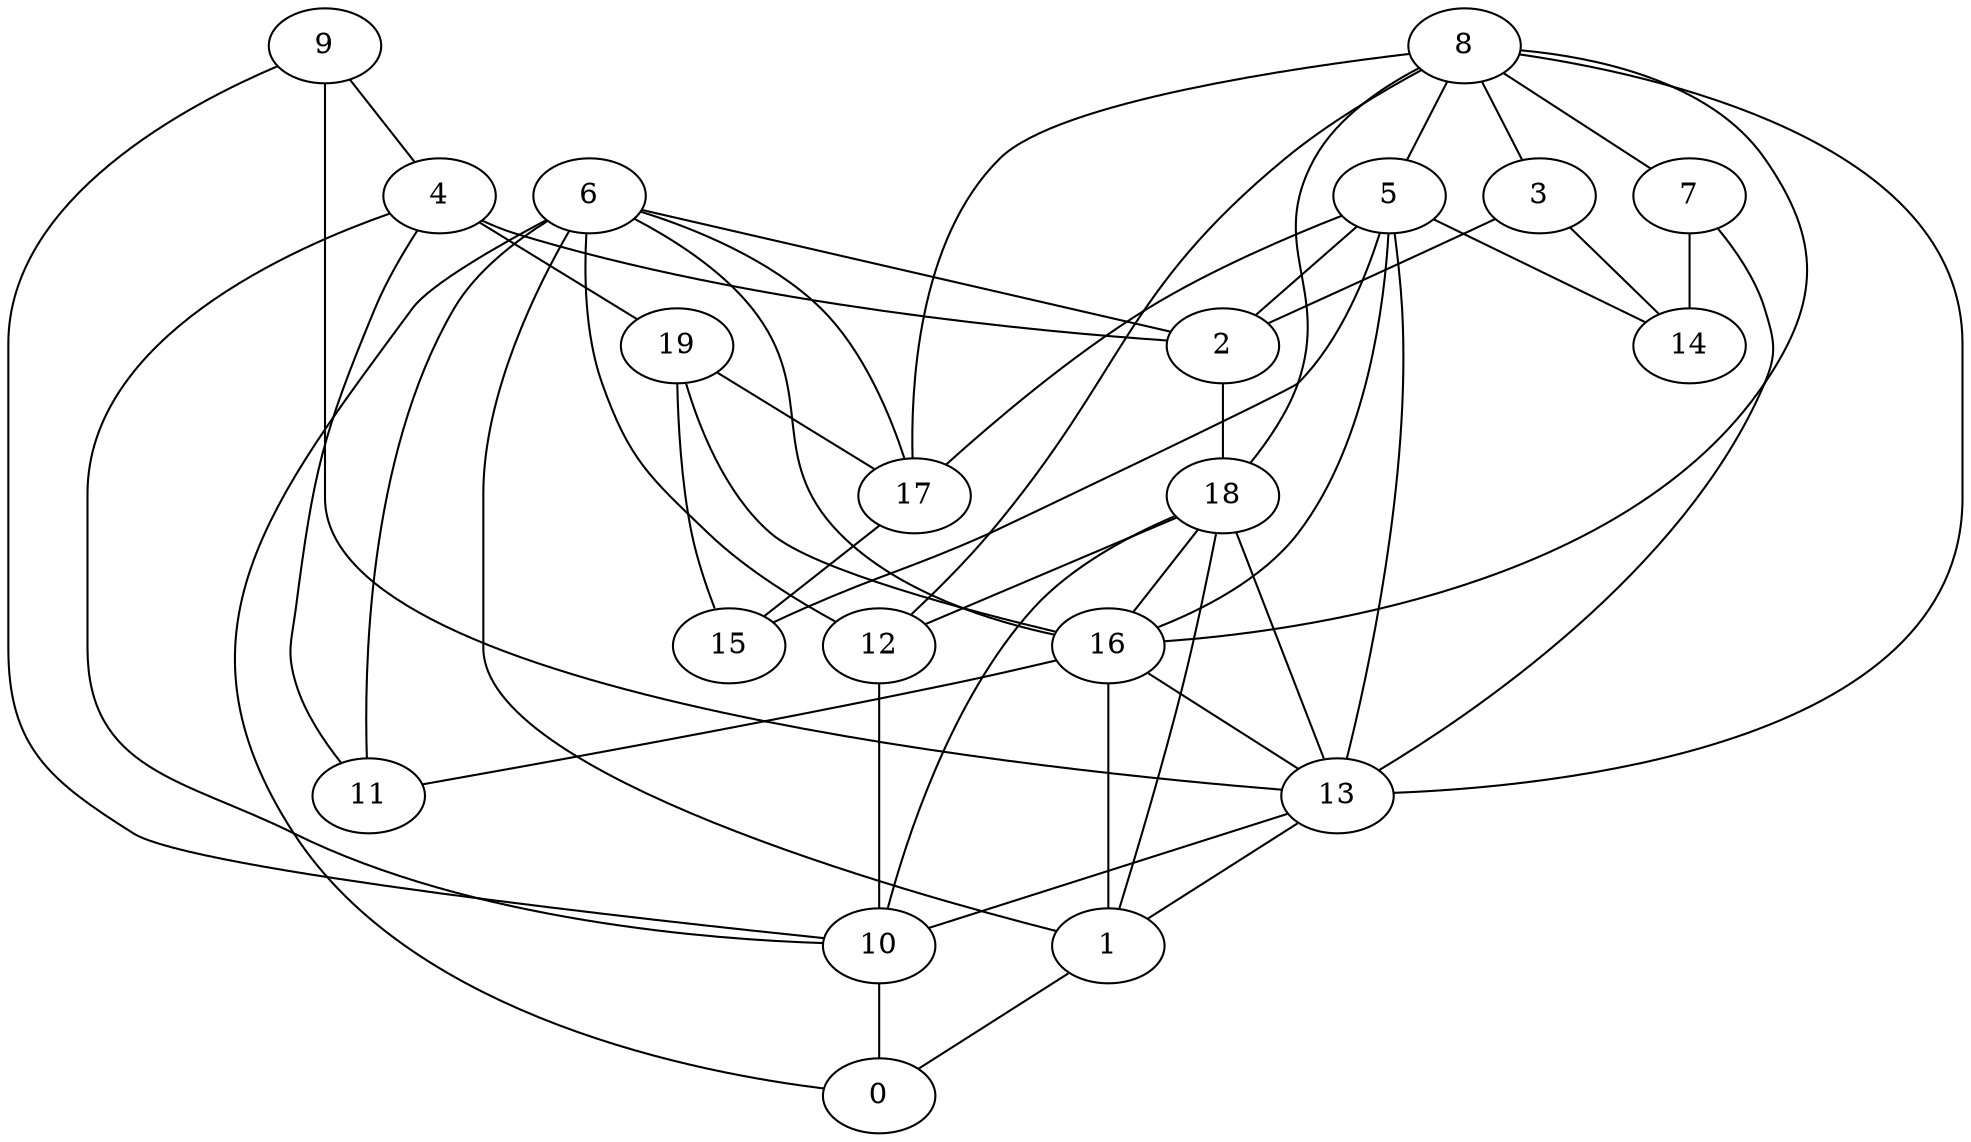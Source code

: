 digraph GG_graph {

subgraph G_graph {
edge [color = black]
"9" -> "4" [dir = none]
"2" -> "18" [dir = none]
"19" -> "17" [dir = none]
"6" -> "0" [dir = none]
"6" -> "16" [dir = none]
"6" -> "12" [dir = none]
"6" -> "17" [dir = none]
"5" -> "13" [dir = none]
"5" -> "14" [dir = none]
"5" -> "17" [dir = none]
"4" -> "10" [dir = none]
"4" -> "2" [dir = none]
"4" -> "19" [dir = none]
"13" -> "1" [dir = none]
"3" -> "14" [dir = none]
"16" -> "11" [dir = none]
"8" -> "5" [dir = none]
"17" -> "15" [dir = none]
"7" -> "14" [dir = none]
"8" -> "13" [dir = none]
"8" -> "18" [dir = none]
"8" -> "12" [dir = none]
"18" -> "16" [dir = none]
"19" -> "16" [dir = none]
"13" -> "10" [dir = none]
"6" -> "2" [dir = none]
"1" -> "0" [dir = none]
"18" -> "10" [dir = none]
"16" -> "1" [dir = none]
"5" -> "15" [dir = none]
"6" -> "11" [dir = none]
"8" -> "17" [dir = none]
"16" -> "13" [dir = none]
"18" -> "12" [dir = none]
"5" -> "2" [dir = none]
"8" -> "3" [dir = none]
"8" -> "7" [dir = none]
"9" -> "10" [dir = none]
"4" -> "11" [dir = none]
"10" -> "0" [dir = none]
"18" -> "13" [dir = none]
"5" -> "16" [dir = none]
"6" -> "1" [dir = none]
"9" -> "13" [dir = none]
"12" -> "10" [dir = none]
"19" -> "15" [dir = none]
"3" -> "2" [dir = none]
"8" -> "16" [dir = none]
"18" -> "1" [dir = none]
"7" -> "13" [dir = none]
}

}
